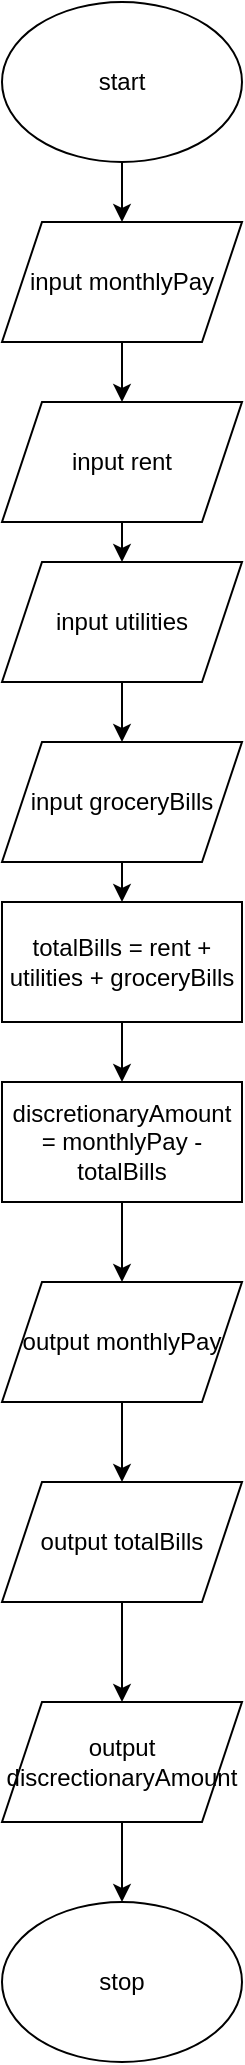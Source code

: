 <mxfile version="24.7.5">
  <diagram name="Page-1" id="Zno0w_OhCfos3Ir_NP3P">
    <mxGraphModel dx="2074" dy="1205" grid="1" gridSize="10" guides="1" tooltips="1" connect="1" arrows="1" fold="1" page="1" pageScale="1" pageWidth="850" pageHeight="1100" math="0" shadow="0">
      <root>
        <mxCell id="0" />
        <mxCell id="1" parent="0" />
        <mxCell id="CunQNrfY1eaZZSBj9AJV-1" value="start" style="ellipse;whiteSpace=wrap;html=1;" vertex="1" parent="1">
          <mxGeometry x="380" y="10" width="120" height="80" as="geometry" />
        </mxCell>
        <mxCell id="CunQNrfY1eaZZSBj9AJV-5" value="input monthlyPay" style="shape=parallelogram;perimeter=parallelogramPerimeter;whiteSpace=wrap;html=1;fixedSize=1;" vertex="1" parent="1">
          <mxGeometry x="380" y="120" width="120" height="60" as="geometry" />
        </mxCell>
        <mxCell id="CunQNrfY1eaZZSBj9AJV-6" value="input rent" style="shape=parallelogram;perimeter=parallelogramPerimeter;whiteSpace=wrap;html=1;fixedSize=1;" vertex="1" parent="1">
          <mxGeometry x="380" y="210" width="120" height="60" as="geometry" />
        </mxCell>
        <mxCell id="CunQNrfY1eaZZSBj9AJV-17" value="" style="edgeStyle=orthogonalEdgeStyle;rounded=0;orthogonalLoop=1;jettySize=auto;html=1;" edge="1" parent="1" source="CunQNrfY1eaZZSBj9AJV-7" target="CunQNrfY1eaZZSBj9AJV-14">
          <mxGeometry relative="1" as="geometry" />
        </mxCell>
        <mxCell id="CunQNrfY1eaZZSBj9AJV-7" value="input utilities" style="shape=parallelogram;perimeter=parallelogramPerimeter;whiteSpace=wrap;html=1;fixedSize=1;" vertex="1" parent="1">
          <mxGeometry x="380" y="290" width="120" height="60" as="geometry" />
        </mxCell>
        <mxCell id="CunQNrfY1eaZZSBj9AJV-23" value="" style="edgeStyle=orthogonalEdgeStyle;rounded=0;orthogonalLoop=1;jettySize=auto;html=1;" edge="1" parent="1" source="CunQNrfY1eaZZSBj9AJV-8" target="CunQNrfY1eaZZSBj9AJV-9">
          <mxGeometry relative="1" as="geometry" />
        </mxCell>
        <mxCell id="CunQNrfY1eaZZSBj9AJV-8" value="totalBills = rent + utilities + groceryBills" style="rounded=0;whiteSpace=wrap;html=1;" vertex="1" parent="1">
          <mxGeometry x="380" y="460" width="120" height="60" as="geometry" />
        </mxCell>
        <mxCell id="CunQNrfY1eaZZSBj9AJV-19" value="" style="edgeStyle=orthogonalEdgeStyle;rounded=0;orthogonalLoop=1;jettySize=auto;html=1;" edge="1" parent="1" source="CunQNrfY1eaZZSBj9AJV-9" target="CunQNrfY1eaZZSBj9AJV-10">
          <mxGeometry relative="1" as="geometry" />
        </mxCell>
        <mxCell id="CunQNrfY1eaZZSBj9AJV-9" value="discretionaryAmount = monthlyPay - totalBills" style="rounded=0;whiteSpace=wrap;html=1;" vertex="1" parent="1">
          <mxGeometry x="380" y="550" width="120" height="60" as="geometry" />
        </mxCell>
        <mxCell id="CunQNrfY1eaZZSBj9AJV-20" value="" style="edgeStyle=orthogonalEdgeStyle;rounded=0;orthogonalLoop=1;jettySize=auto;html=1;" edge="1" parent="1" source="CunQNrfY1eaZZSBj9AJV-10" target="CunQNrfY1eaZZSBj9AJV-11">
          <mxGeometry relative="1" as="geometry" />
        </mxCell>
        <mxCell id="CunQNrfY1eaZZSBj9AJV-10" value="output monthlyPay" style="shape=parallelogram;perimeter=parallelogramPerimeter;whiteSpace=wrap;html=1;fixedSize=1;" vertex="1" parent="1">
          <mxGeometry x="380" y="650" width="120" height="60" as="geometry" />
        </mxCell>
        <mxCell id="CunQNrfY1eaZZSBj9AJV-21" value="" style="edgeStyle=orthogonalEdgeStyle;rounded=0;orthogonalLoop=1;jettySize=auto;html=1;" edge="1" parent="1" source="CunQNrfY1eaZZSBj9AJV-11" target="CunQNrfY1eaZZSBj9AJV-12">
          <mxGeometry relative="1" as="geometry" />
        </mxCell>
        <mxCell id="CunQNrfY1eaZZSBj9AJV-11" value="output totalBills" style="shape=parallelogram;perimeter=parallelogramPerimeter;whiteSpace=wrap;html=1;fixedSize=1;" vertex="1" parent="1">
          <mxGeometry x="380" y="750" width="120" height="60" as="geometry" />
        </mxCell>
        <mxCell id="CunQNrfY1eaZZSBj9AJV-27" value="" style="edgeStyle=orthogonalEdgeStyle;rounded=0;orthogonalLoop=1;jettySize=auto;html=1;" edge="1" parent="1" source="CunQNrfY1eaZZSBj9AJV-12" target="CunQNrfY1eaZZSBj9AJV-13">
          <mxGeometry relative="1" as="geometry" />
        </mxCell>
        <mxCell id="CunQNrfY1eaZZSBj9AJV-12" value="output discrectionaryAmount" style="shape=parallelogram;perimeter=parallelogramPerimeter;whiteSpace=wrap;html=1;fixedSize=1;" vertex="1" parent="1">
          <mxGeometry x="380" y="860" width="120" height="60" as="geometry" />
        </mxCell>
        <mxCell id="CunQNrfY1eaZZSBj9AJV-13" value="stop" style="ellipse;whiteSpace=wrap;html=1;" vertex="1" parent="1">
          <mxGeometry x="380" y="960" width="120" height="80" as="geometry" />
        </mxCell>
        <mxCell id="CunQNrfY1eaZZSBj9AJV-14" value="input groceryBills" style="shape=parallelogram;perimeter=parallelogramPerimeter;whiteSpace=wrap;html=1;fixedSize=1;" vertex="1" parent="1">
          <mxGeometry x="380" y="380" width="120" height="60" as="geometry" />
        </mxCell>
        <mxCell id="CunQNrfY1eaZZSBj9AJV-26" value="" style="endArrow=classic;html=1;rounded=0;exitX=0.5;exitY=1;exitDx=0;exitDy=0;" edge="1" parent="1" source="CunQNrfY1eaZZSBj9AJV-1" target="CunQNrfY1eaZZSBj9AJV-5">
          <mxGeometry width="50" height="50" relative="1" as="geometry">
            <mxPoint x="400" y="640" as="sourcePoint" />
            <mxPoint x="450" y="590" as="targetPoint" />
          </mxGeometry>
        </mxCell>
        <mxCell id="CunQNrfY1eaZZSBj9AJV-31" value="" style="endArrow=classic;html=1;rounded=0;exitX=0.5;exitY=1;exitDx=0;exitDy=0;entryX=0.5;entryY=0;entryDx=0;entryDy=0;" edge="1" parent="1" source="CunQNrfY1eaZZSBj9AJV-14" target="CunQNrfY1eaZZSBj9AJV-8">
          <mxGeometry width="50" height="50" relative="1" as="geometry">
            <mxPoint x="400" y="640" as="sourcePoint" />
            <mxPoint x="450" y="590" as="targetPoint" />
          </mxGeometry>
        </mxCell>
        <mxCell id="CunQNrfY1eaZZSBj9AJV-32" value="" style="endArrow=classic;html=1;rounded=0;exitX=0.5;exitY=1;exitDx=0;exitDy=0;" edge="1" parent="1" source="CunQNrfY1eaZZSBj9AJV-6" target="CunQNrfY1eaZZSBj9AJV-7">
          <mxGeometry width="50" height="50" relative="1" as="geometry">
            <mxPoint x="400" y="640" as="sourcePoint" />
            <mxPoint x="450" y="590" as="targetPoint" />
          </mxGeometry>
        </mxCell>
        <mxCell id="CunQNrfY1eaZZSBj9AJV-33" value="" style="endArrow=classic;html=1;rounded=0;exitX=0.5;exitY=1;exitDx=0;exitDy=0;" edge="1" parent="1" source="CunQNrfY1eaZZSBj9AJV-5" target="CunQNrfY1eaZZSBj9AJV-6">
          <mxGeometry width="50" height="50" relative="1" as="geometry">
            <mxPoint x="400" y="640" as="sourcePoint" />
            <mxPoint x="450" y="590" as="targetPoint" />
          </mxGeometry>
        </mxCell>
      </root>
    </mxGraphModel>
  </diagram>
</mxfile>
